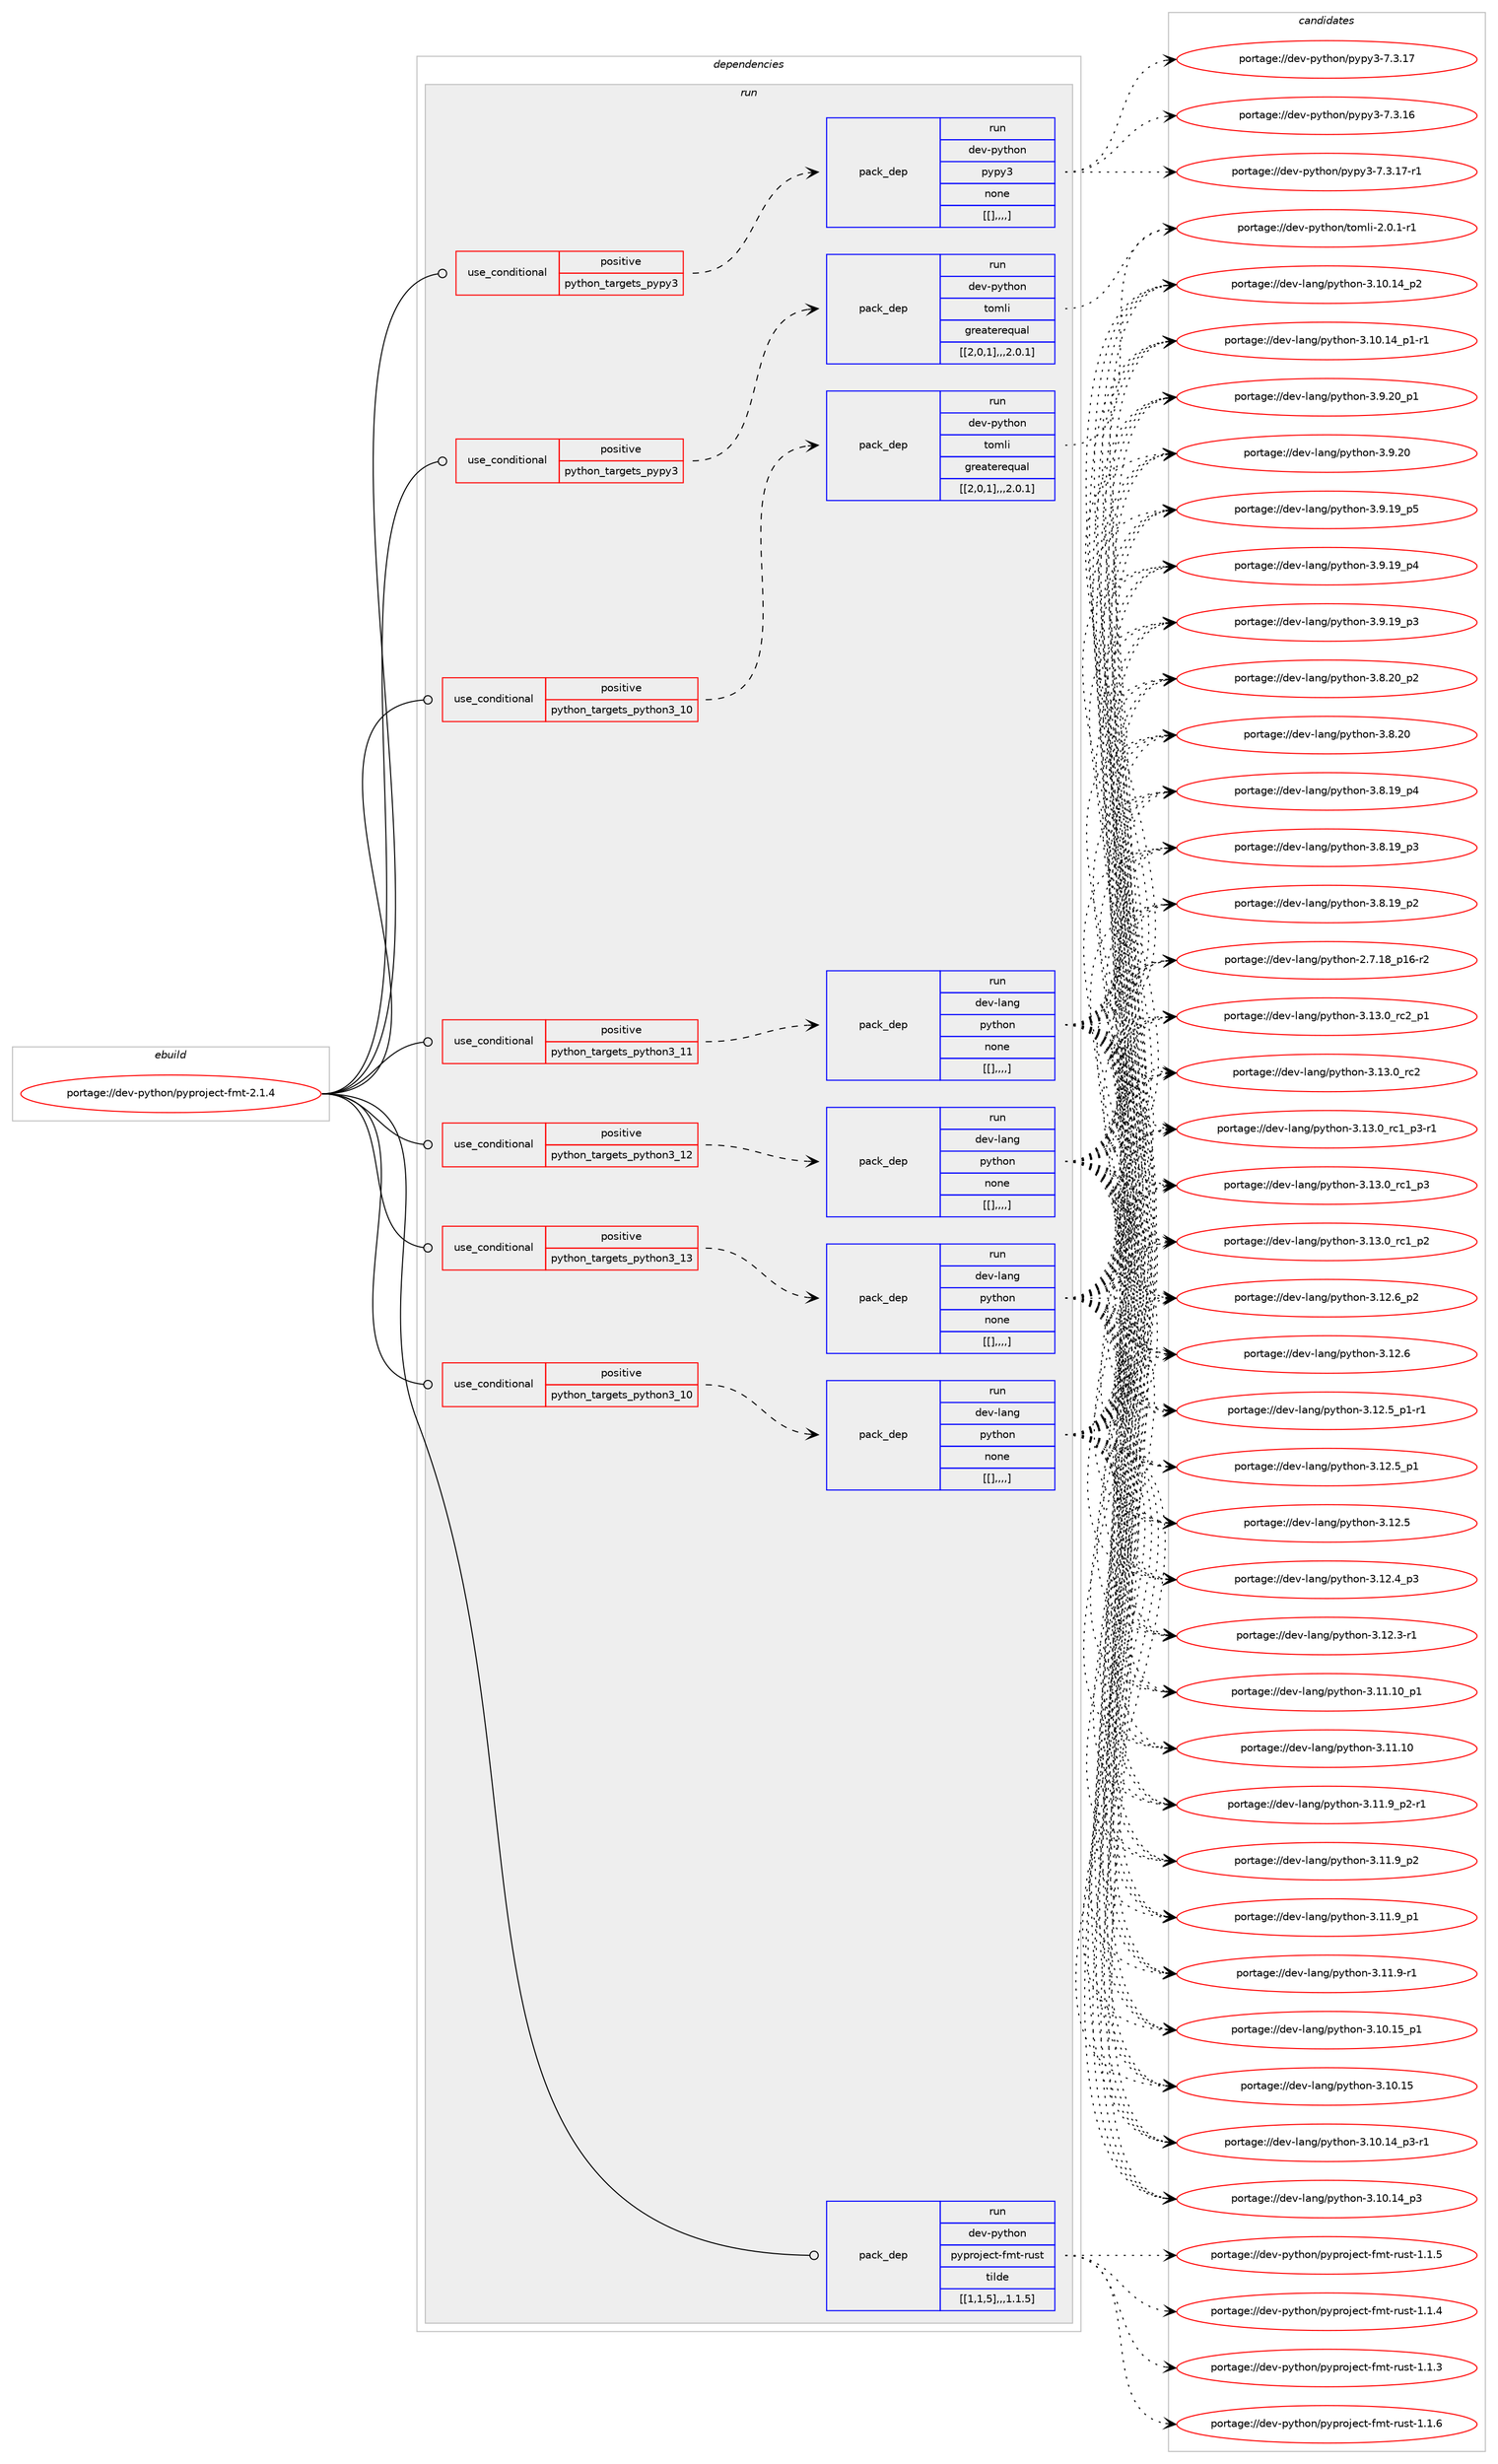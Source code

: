 digraph prolog {

# *************
# Graph options
# *************

newrank=true;
concentrate=true;
compound=true;
graph [rankdir=LR,fontname=Helvetica,fontsize=10,ranksep=1.5];#, ranksep=2.5, nodesep=0.2];
edge  [arrowhead=vee];
node  [fontname=Helvetica,fontsize=10];

# **********
# The ebuild
# **********

subgraph cluster_leftcol {
color=gray;
label=<<i>ebuild</i>>;
id [label="portage://dev-python/pyproject-fmt-2.1.4", color=red, width=4, href="../dev-python/pyproject-fmt-2.1.4.svg"];
}

# ****************
# The dependencies
# ****************

subgraph cluster_midcol {
color=gray;
label=<<i>dependencies</i>>;
subgraph cluster_compile {
fillcolor="#eeeeee";
style=filled;
label=<<i>compile</i>>;
}
subgraph cluster_compileandrun {
fillcolor="#eeeeee";
style=filled;
label=<<i>compile and run</i>>;
}
subgraph cluster_run {
fillcolor="#eeeeee";
style=filled;
label=<<i>run</i>>;
subgraph cond38905 {
dependency160375 [label=<<TABLE BORDER="0" CELLBORDER="1" CELLSPACING="0" CELLPADDING="4"><TR><TD ROWSPAN="3" CELLPADDING="10">use_conditional</TD></TR><TR><TD>positive</TD></TR><TR><TD>python_targets_pypy3</TD></TR></TABLE>>, shape=none, color=red];
subgraph pack120244 {
dependency160376 [label=<<TABLE BORDER="0" CELLBORDER="1" CELLSPACING="0" CELLPADDING="4" WIDTH="220"><TR><TD ROWSPAN="6" CELLPADDING="30">pack_dep</TD></TR><TR><TD WIDTH="110">run</TD></TR><TR><TD>dev-python</TD></TR><TR><TD>pypy3</TD></TR><TR><TD>none</TD></TR><TR><TD>[[],,,,]</TD></TR></TABLE>>, shape=none, color=blue];
}
dependency160375:e -> dependency160376:w [weight=20,style="dashed",arrowhead="vee"];
}
id:e -> dependency160375:w [weight=20,style="solid",arrowhead="odot"];
subgraph cond38906 {
dependency160377 [label=<<TABLE BORDER="0" CELLBORDER="1" CELLSPACING="0" CELLPADDING="4"><TR><TD ROWSPAN="3" CELLPADDING="10">use_conditional</TD></TR><TR><TD>positive</TD></TR><TR><TD>python_targets_pypy3</TD></TR></TABLE>>, shape=none, color=red];
subgraph pack120245 {
dependency160378 [label=<<TABLE BORDER="0" CELLBORDER="1" CELLSPACING="0" CELLPADDING="4" WIDTH="220"><TR><TD ROWSPAN="6" CELLPADDING="30">pack_dep</TD></TR><TR><TD WIDTH="110">run</TD></TR><TR><TD>dev-python</TD></TR><TR><TD>tomli</TD></TR><TR><TD>greaterequal</TD></TR><TR><TD>[[2,0,1],,,2.0.1]</TD></TR></TABLE>>, shape=none, color=blue];
}
dependency160377:e -> dependency160378:w [weight=20,style="dashed",arrowhead="vee"];
}
id:e -> dependency160377:w [weight=20,style="solid",arrowhead="odot"];
subgraph cond38907 {
dependency160379 [label=<<TABLE BORDER="0" CELLBORDER="1" CELLSPACING="0" CELLPADDING="4"><TR><TD ROWSPAN="3" CELLPADDING="10">use_conditional</TD></TR><TR><TD>positive</TD></TR><TR><TD>python_targets_python3_10</TD></TR></TABLE>>, shape=none, color=red];
subgraph pack120246 {
dependency160380 [label=<<TABLE BORDER="0" CELLBORDER="1" CELLSPACING="0" CELLPADDING="4" WIDTH="220"><TR><TD ROWSPAN="6" CELLPADDING="30">pack_dep</TD></TR><TR><TD WIDTH="110">run</TD></TR><TR><TD>dev-lang</TD></TR><TR><TD>python</TD></TR><TR><TD>none</TD></TR><TR><TD>[[],,,,]</TD></TR></TABLE>>, shape=none, color=blue];
}
dependency160379:e -> dependency160380:w [weight=20,style="dashed",arrowhead="vee"];
}
id:e -> dependency160379:w [weight=20,style="solid",arrowhead="odot"];
subgraph cond38908 {
dependency160381 [label=<<TABLE BORDER="0" CELLBORDER="1" CELLSPACING="0" CELLPADDING="4"><TR><TD ROWSPAN="3" CELLPADDING="10">use_conditional</TD></TR><TR><TD>positive</TD></TR><TR><TD>python_targets_python3_10</TD></TR></TABLE>>, shape=none, color=red];
subgraph pack120247 {
dependency160382 [label=<<TABLE BORDER="0" CELLBORDER="1" CELLSPACING="0" CELLPADDING="4" WIDTH="220"><TR><TD ROWSPAN="6" CELLPADDING="30">pack_dep</TD></TR><TR><TD WIDTH="110">run</TD></TR><TR><TD>dev-python</TD></TR><TR><TD>tomli</TD></TR><TR><TD>greaterequal</TD></TR><TR><TD>[[2,0,1],,,2.0.1]</TD></TR></TABLE>>, shape=none, color=blue];
}
dependency160381:e -> dependency160382:w [weight=20,style="dashed",arrowhead="vee"];
}
id:e -> dependency160381:w [weight=20,style="solid",arrowhead="odot"];
subgraph cond38909 {
dependency160383 [label=<<TABLE BORDER="0" CELLBORDER="1" CELLSPACING="0" CELLPADDING="4"><TR><TD ROWSPAN="3" CELLPADDING="10">use_conditional</TD></TR><TR><TD>positive</TD></TR><TR><TD>python_targets_python3_11</TD></TR></TABLE>>, shape=none, color=red];
subgraph pack120248 {
dependency160384 [label=<<TABLE BORDER="0" CELLBORDER="1" CELLSPACING="0" CELLPADDING="4" WIDTH="220"><TR><TD ROWSPAN="6" CELLPADDING="30">pack_dep</TD></TR><TR><TD WIDTH="110">run</TD></TR><TR><TD>dev-lang</TD></TR><TR><TD>python</TD></TR><TR><TD>none</TD></TR><TR><TD>[[],,,,]</TD></TR></TABLE>>, shape=none, color=blue];
}
dependency160383:e -> dependency160384:w [weight=20,style="dashed",arrowhead="vee"];
}
id:e -> dependency160383:w [weight=20,style="solid",arrowhead="odot"];
subgraph cond38910 {
dependency160385 [label=<<TABLE BORDER="0" CELLBORDER="1" CELLSPACING="0" CELLPADDING="4"><TR><TD ROWSPAN="3" CELLPADDING="10">use_conditional</TD></TR><TR><TD>positive</TD></TR><TR><TD>python_targets_python3_12</TD></TR></TABLE>>, shape=none, color=red];
subgraph pack120249 {
dependency160386 [label=<<TABLE BORDER="0" CELLBORDER="1" CELLSPACING="0" CELLPADDING="4" WIDTH="220"><TR><TD ROWSPAN="6" CELLPADDING="30">pack_dep</TD></TR><TR><TD WIDTH="110">run</TD></TR><TR><TD>dev-lang</TD></TR><TR><TD>python</TD></TR><TR><TD>none</TD></TR><TR><TD>[[],,,,]</TD></TR></TABLE>>, shape=none, color=blue];
}
dependency160385:e -> dependency160386:w [weight=20,style="dashed",arrowhead="vee"];
}
id:e -> dependency160385:w [weight=20,style="solid",arrowhead="odot"];
subgraph cond38911 {
dependency160387 [label=<<TABLE BORDER="0" CELLBORDER="1" CELLSPACING="0" CELLPADDING="4"><TR><TD ROWSPAN="3" CELLPADDING="10">use_conditional</TD></TR><TR><TD>positive</TD></TR><TR><TD>python_targets_python3_13</TD></TR></TABLE>>, shape=none, color=red];
subgraph pack120250 {
dependency160388 [label=<<TABLE BORDER="0" CELLBORDER="1" CELLSPACING="0" CELLPADDING="4" WIDTH="220"><TR><TD ROWSPAN="6" CELLPADDING="30">pack_dep</TD></TR><TR><TD WIDTH="110">run</TD></TR><TR><TD>dev-lang</TD></TR><TR><TD>python</TD></TR><TR><TD>none</TD></TR><TR><TD>[[],,,,]</TD></TR></TABLE>>, shape=none, color=blue];
}
dependency160387:e -> dependency160388:w [weight=20,style="dashed",arrowhead="vee"];
}
id:e -> dependency160387:w [weight=20,style="solid",arrowhead="odot"];
subgraph pack120251 {
dependency160389 [label=<<TABLE BORDER="0" CELLBORDER="1" CELLSPACING="0" CELLPADDING="4" WIDTH="220"><TR><TD ROWSPAN="6" CELLPADDING="30">pack_dep</TD></TR><TR><TD WIDTH="110">run</TD></TR><TR><TD>dev-python</TD></TR><TR><TD>pyproject-fmt-rust</TD></TR><TR><TD>tilde</TD></TR><TR><TD>[[1,1,5],,,1.1.5]</TD></TR></TABLE>>, shape=none, color=blue];
}
id:e -> dependency160389:w [weight=20,style="solid",arrowhead="odot"];
}
}

# **************
# The candidates
# **************

subgraph cluster_choices {
rank=same;
color=gray;
label=<<i>candidates</i>>;

subgraph choice120244 {
color=black;
nodesep=1;
choice100101118451121211161041111104711212111212151455546514649554511449 [label="portage://dev-python/pypy3-7.3.17-r1", color=red, width=4,href="../dev-python/pypy3-7.3.17-r1.svg"];
choice10010111845112121116104111110471121211121215145554651464955 [label="portage://dev-python/pypy3-7.3.17", color=red, width=4,href="../dev-python/pypy3-7.3.17.svg"];
choice10010111845112121116104111110471121211121215145554651464954 [label="portage://dev-python/pypy3-7.3.16", color=red, width=4,href="../dev-python/pypy3-7.3.16.svg"];
dependency160376:e -> choice100101118451121211161041111104711212111212151455546514649554511449:w [style=dotted,weight="100"];
dependency160376:e -> choice10010111845112121116104111110471121211121215145554651464955:w [style=dotted,weight="100"];
dependency160376:e -> choice10010111845112121116104111110471121211121215145554651464954:w [style=dotted,weight="100"];
}
subgraph choice120245 {
color=black;
nodesep=1;
choice10010111845112121116104111110471161111091081054550464846494511449 [label="portage://dev-python/tomli-2.0.1-r1", color=red, width=4,href="../dev-python/tomli-2.0.1-r1.svg"];
dependency160378:e -> choice10010111845112121116104111110471161111091081054550464846494511449:w [style=dotted,weight="100"];
}
subgraph choice120246 {
color=black;
nodesep=1;
choice100101118451089711010347112121116104111110455146495146489511499509511249 [label="portage://dev-lang/python-3.13.0_rc2_p1", color=red, width=4,href="../dev-lang/python-3.13.0_rc2_p1.svg"];
choice10010111845108971101034711212111610411111045514649514648951149950 [label="portage://dev-lang/python-3.13.0_rc2", color=red, width=4,href="../dev-lang/python-3.13.0_rc2.svg"];
choice1001011184510897110103471121211161041111104551464951464895114994995112514511449 [label="portage://dev-lang/python-3.13.0_rc1_p3-r1", color=red, width=4,href="../dev-lang/python-3.13.0_rc1_p3-r1.svg"];
choice100101118451089711010347112121116104111110455146495146489511499499511251 [label="portage://dev-lang/python-3.13.0_rc1_p3", color=red, width=4,href="../dev-lang/python-3.13.0_rc1_p3.svg"];
choice100101118451089711010347112121116104111110455146495146489511499499511250 [label="portage://dev-lang/python-3.13.0_rc1_p2", color=red, width=4,href="../dev-lang/python-3.13.0_rc1_p2.svg"];
choice100101118451089711010347112121116104111110455146495046549511250 [label="portage://dev-lang/python-3.12.6_p2", color=red, width=4,href="../dev-lang/python-3.12.6_p2.svg"];
choice10010111845108971101034711212111610411111045514649504654 [label="portage://dev-lang/python-3.12.6", color=red, width=4,href="../dev-lang/python-3.12.6.svg"];
choice1001011184510897110103471121211161041111104551464950465395112494511449 [label="portage://dev-lang/python-3.12.5_p1-r1", color=red, width=4,href="../dev-lang/python-3.12.5_p1-r1.svg"];
choice100101118451089711010347112121116104111110455146495046539511249 [label="portage://dev-lang/python-3.12.5_p1", color=red, width=4,href="../dev-lang/python-3.12.5_p1.svg"];
choice10010111845108971101034711212111610411111045514649504653 [label="portage://dev-lang/python-3.12.5", color=red, width=4,href="../dev-lang/python-3.12.5.svg"];
choice100101118451089711010347112121116104111110455146495046529511251 [label="portage://dev-lang/python-3.12.4_p3", color=red, width=4,href="../dev-lang/python-3.12.4_p3.svg"];
choice100101118451089711010347112121116104111110455146495046514511449 [label="portage://dev-lang/python-3.12.3-r1", color=red, width=4,href="../dev-lang/python-3.12.3-r1.svg"];
choice10010111845108971101034711212111610411111045514649494649489511249 [label="portage://dev-lang/python-3.11.10_p1", color=red, width=4,href="../dev-lang/python-3.11.10_p1.svg"];
choice1001011184510897110103471121211161041111104551464949464948 [label="portage://dev-lang/python-3.11.10", color=red, width=4,href="../dev-lang/python-3.11.10.svg"];
choice1001011184510897110103471121211161041111104551464949465795112504511449 [label="portage://dev-lang/python-3.11.9_p2-r1", color=red, width=4,href="../dev-lang/python-3.11.9_p2-r1.svg"];
choice100101118451089711010347112121116104111110455146494946579511250 [label="portage://dev-lang/python-3.11.9_p2", color=red, width=4,href="../dev-lang/python-3.11.9_p2.svg"];
choice100101118451089711010347112121116104111110455146494946579511249 [label="portage://dev-lang/python-3.11.9_p1", color=red, width=4,href="../dev-lang/python-3.11.9_p1.svg"];
choice100101118451089711010347112121116104111110455146494946574511449 [label="portage://dev-lang/python-3.11.9-r1", color=red, width=4,href="../dev-lang/python-3.11.9-r1.svg"];
choice10010111845108971101034711212111610411111045514649484649539511249 [label="portage://dev-lang/python-3.10.15_p1", color=red, width=4,href="../dev-lang/python-3.10.15_p1.svg"];
choice1001011184510897110103471121211161041111104551464948464953 [label="portage://dev-lang/python-3.10.15", color=red, width=4,href="../dev-lang/python-3.10.15.svg"];
choice100101118451089711010347112121116104111110455146494846495295112514511449 [label="portage://dev-lang/python-3.10.14_p3-r1", color=red, width=4,href="../dev-lang/python-3.10.14_p3-r1.svg"];
choice10010111845108971101034711212111610411111045514649484649529511251 [label="portage://dev-lang/python-3.10.14_p3", color=red, width=4,href="../dev-lang/python-3.10.14_p3.svg"];
choice10010111845108971101034711212111610411111045514649484649529511250 [label="portage://dev-lang/python-3.10.14_p2", color=red, width=4,href="../dev-lang/python-3.10.14_p2.svg"];
choice100101118451089711010347112121116104111110455146494846495295112494511449 [label="portage://dev-lang/python-3.10.14_p1-r1", color=red, width=4,href="../dev-lang/python-3.10.14_p1-r1.svg"];
choice100101118451089711010347112121116104111110455146574650489511249 [label="portage://dev-lang/python-3.9.20_p1", color=red, width=4,href="../dev-lang/python-3.9.20_p1.svg"];
choice10010111845108971101034711212111610411111045514657465048 [label="portage://dev-lang/python-3.9.20", color=red, width=4,href="../dev-lang/python-3.9.20.svg"];
choice100101118451089711010347112121116104111110455146574649579511253 [label="portage://dev-lang/python-3.9.19_p5", color=red, width=4,href="../dev-lang/python-3.9.19_p5.svg"];
choice100101118451089711010347112121116104111110455146574649579511252 [label="portage://dev-lang/python-3.9.19_p4", color=red, width=4,href="../dev-lang/python-3.9.19_p4.svg"];
choice100101118451089711010347112121116104111110455146574649579511251 [label="portage://dev-lang/python-3.9.19_p3", color=red, width=4,href="../dev-lang/python-3.9.19_p3.svg"];
choice100101118451089711010347112121116104111110455146564650489511250 [label="portage://dev-lang/python-3.8.20_p2", color=red, width=4,href="../dev-lang/python-3.8.20_p2.svg"];
choice10010111845108971101034711212111610411111045514656465048 [label="portage://dev-lang/python-3.8.20", color=red, width=4,href="../dev-lang/python-3.8.20.svg"];
choice100101118451089711010347112121116104111110455146564649579511252 [label="portage://dev-lang/python-3.8.19_p4", color=red, width=4,href="../dev-lang/python-3.8.19_p4.svg"];
choice100101118451089711010347112121116104111110455146564649579511251 [label="portage://dev-lang/python-3.8.19_p3", color=red, width=4,href="../dev-lang/python-3.8.19_p3.svg"];
choice100101118451089711010347112121116104111110455146564649579511250 [label="portage://dev-lang/python-3.8.19_p2", color=red, width=4,href="../dev-lang/python-3.8.19_p2.svg"];
choice100101118451089711010347112121116104111110455046554649569511249544511450 [label="portage://dev-lang/python-2.7.18_p16-r2", color=red, width=4,href="../dev-lang/python-2.7.18_p16-r2.svg"];
dependency160380:e -> choice100101118451089711010347112121116104111110455146495146489511499509511249:w [style=dotted,weight="100"];
dependency160380:e -> choice10010111845108971101034711212111610411111045514649514648951149950:w [style=dotted,weight="100"];
dependency160380:e -> choice1001011184510897110103471121211161041111104551464951464895114994995112514511449:w [style=dotted,weight="100"];
dependency160380:e -> choice100101118451089711010347112121116104111110455146495146489511499499511251:w [style=dotted,weight="100"];
dependency160380:e -> choice100101118451089711010347112121116104111110455146495146489511499499511250:w [style=dotted,weight="100"];
dependency160380:e -> choice100101118451089711010347112121116104111110455146495046549511250:w [style=dotted,weight="100"];
dependency160380:e -> choice10010111845108971101034711212111610411111045514649504654:w [style=dotted,weight="100"];
dependency160380:e -> choice1001011184510897110103471121211161041111104551464950465395112494511449:w [style=dotted,weight="100"];
dependency160380:e -> choice100101118451089711010347112121116104111110455146495046539511249:w [style=dotted,weight="100"];
dependency160380:e -> choice10010111845108971101034711212111610411111045514649504653:w [style=dotted,weight="100"];
dependency160380:e -> choice100101118451089711010347112121116104111110455146495046529511251:w [style=dotted,weight="100"];
dependency160380:e -> choice100101118451089711010347112121116104111110455146495046514511449:w [style=dotted,weight="100"];
dependency160380:e -> choice10010111845108971101034711212111610411111045514649494649489511249:w [style=dotted,weight="100"];
dependency160380:e -> choice1001011184510897110103471121211161041111104551464949464948:w [style=dotted,weight="100"];
dependency160380:e -> choice1001011184510897110103471121211161041111104551464949465795112504511449:w [style=dotted,weight="100"];
dependency160380:e -> choice100101118451089711010347112121116104111110455146494946579511250:w [style=dotted,weight="100"];
dependency160380:e -> choice100101118451089711010347112121116104111110455146494946579511249:w [style=dotted,weight="100"];
dependency160380:e -> choice100101118451089711010347112121116104111110455146494946574511449:w [style=dotted,weight="100"];
dependency160380:e -> choice10010111845108971101034711212111610411111045514649484649539511249:w [style=dotted,weight="100"];
dependency160380:e -> choice1001011184510897110103471121211161041111104551464948464953:w [style=dotted,weight="100"];
dependency160380:e -> choice100101118451089711010347112121116104111110455146494846495295112514511449:w [style=dotted,weight="100"];
dependency160380:e -> choice10010111845108971101034711212111610411111045514649484649529511251:w [style=dotted,weight="100"];
dependency160380:e -> choice10010111845108971101034711212111610411111045514649484649529511250:w [style=dotted,weight="100"];
dependency160380:e -> choice100101118451089711010347112121116104111110455146494846495295112494511449:w [style=dotted,weight="100"];
dependency160380:e -> choice100101118451089711010347112121116104111110455146574650489511249:w [style=dotted,weight="100"];
dependency160380:e -> choice10010111845108971101034711212111610411111045514657465048:w [style=dotted,weight="100"];
dependency160380:e -> choice100101118451089711010347112121116104111110455146574649579511253:w [style=dotted,weight="100"];
dependency160380:e -> choice100101118451089711010347112121116104111110455146574649579511252:w [style=dotted,weight="100"];
dependency160380:e -> choice100101118451089711010347112121116104111110455146574649579511251:w [style=dotted,weight="100"];
dependency160380:e -> choice100101118451089711010347112121116104111110455146564650489511250:w [style=dotted,weight="100"];
dependency160380:e -> choice10010111845108971101034711212111610411111045514656465048:w [style=dotted,weight="100"];
dependency160380:e -> choice100101118451089711010347112121116104111110455146564649579511252:w [style=dotted,weight="100"];
dependency160380:e -> choice100101118451089711010347112121116104111110455146564649579511251:w [style=dotted,weight="100"];
dependency160380:e -> choice100101118451089711010347112121116104111110455146564649579511250:w [style=dotted,weight="100"];
dependency160380:e -> choice100101118451089711010347112121116104111110455046554649569511249544511450:w [style=dotted,weight="100"];
}
subgraph choice120247 {
color=black;
nodesep=1;
choice10010111845112121116104111110471161111091081054550464846494511449 [label="portage://dev-python/tomli-2.0.1-r1", color=red, width=4,href="../dev-python/tomli-2.0.1-r1.svg"];
dependency160382:e -> choice10010111845112121116104111110471161111091081054550464846494511449:w [style=dotted,weight="100"];
}
subgraph choice120248 {
color=black;
nodesep=1;
choice100101118451089711010347112121116104111110455146495146489511499509511249 [label="portage://dev-lang/python-3.13.0_rc2_p1", color=red, width=4,href="../dev-lang/python-3.13.0_rc2_p1.svg"];
choice10010111845108971101034711212111610411111045514649514648951149950 [label="portage://dev-lang/python-3.13.0_rc2", color=red, width=4,href="../dev-lang/python-3.13.0_rc2.svg"];
choice1001011184510897110103471121211161041111104551464951464895114994995112514511449 [label="portage://dev-lang/python-3.13.0_rc1_p3-r1", color=red, width=4,href="../dev-lang/python-3.13.0_rc1_p3-r1.svg"];
choice100101118451089711010347112121116104111110455146495146489511499499511251 [label="portage://dev-lang/python-3.13.0_rc1_p3", color=red, width=4,href="../dev-lang/python-3.13.0_rc1_p3.svg"];
choice100101118451089711010347112121116104111110455146495146489511499499511250 [label="portage://dev-lang/python-3.13.0_rc1_p2", color=red, width=4,href="../dev-lang/python-3.13.0_rc1_p2.svg"];
choice100101118451089711010347112121116104111110455146495046549511250 [label="portage://dev-lang/python-3.12.6_p2", color=red, width=4,href="../dev-lang/python-3.12.6_p2.svg"];
choice10010111845108971101034711212111610411111045514649504654 [label="portage://dev-lang/python-3.12.6", color=red, width=4,href="../dev-lang/python-3.12.6.svg"];
choice1001011184510897110103471121211161041111104551464950465395112494511449 [label="portage://dev-lang/python-3.12.5_p1-r1", color=red, width=4,href="../dev-lang/python-3.12.5_p1-r1.svg"];
choice100101118451089711010347112121116104111110455146495046539511249 [label="portage://dev-lang/python-3.12.5_p1", color=red, width=4,href="../dev-lang/python-3.12.5_p1.svg"];
choice10010111845108971101034711212111610411111045514649504653 [label="portage://dev-lang/python-3.12.5", color=red, width=4,href="../dev-lang/python-3.12.5.svg"];
choice100101118451089711010347112121116104111110455146495046529511251 [label="portage://dev-lang/python-3.12.4_p3", color=red, width=4,href="../dev-lang/python-3.12.4_p3.svg"];
choice100101118451089711010347112121116104111110455146495046514511449 [label="portage://dev-lang/python-3.12.3-r1", color=red, width=4,href="../dev-lang/python-3.12.3-r1.svg"];
choice10010111845108971101034711212111610411111045514649494649489511249 [label="portage://dev-lang/python-3.11.10_p1", color=red, width=4,href="../dev-lang/python-3.11.10_p1.svg"];
choice1001011184510897110103471121211161041111104551464949464948 [label="portage://dev-lang/python-3.11.10", color=red, width=4,href="../dev-lang/python-3.11.10.svg"];
choice1001011184510897110103471121211161041111104551464949465795112504511449 [label="portage://dev-lang/python-3.11.9_p2-r1", color=red, width=4,href="../dev-lang/python-3.11.9_p2-r1.svg"];
choice100101118451089711010347112121116104111110455146494946579511250 [label="portage://dev-lang/python-3.11.9_p2", color=red, width=4,href="../dev-lang/python-3.11.9_p2.svg"];
choice100101118451089711010347112121116104111110455146494946579511249 [label="portage://dev-lang/python-3.11.9_p1", color=red, width=4,href="../dev-lang/python-3.11.9_p1.svg"];
choice100101118451089711010347112121116104111110455146494946574511449 [label="portage://dev-lang/python-3.11.9-r1", color=red, width=4,href="../dev-lang/python-3.11.9-r1.svg"];
choice10010111845108971101034711212111610411111045514649484649539511249 [label="portage://dev-lang/python-3.10.15_p1", color=red, width=4,href="../dev-lang/python-3.10.15_p1.svg"];
choice1001011184510897110103471121211161041111104551464948464953 [label="portage://dev-lang/python-3.10.15", color=red, width=4,href="../dev-lang/python-3.10.15.svg"];
choice100101118451089711010347112121116104111110455146494846495295112514511449 [label="portage://dev-lang/python-3.10.14_p3-r1", color=red, width=4,href="../dev-lang/python-3.10.14_p3-r1.svg"];
choice10010111845108971101034711212111610411111045514649484649529511251 [label="portage://dev-lang/python-3.10.14_p3", color=red, width=4,href="../dev-lang/python-3.10.14_p3.svg"];
choice10010111845108971101034711212111610411111045514649484649529511250 [label="portage://dev-lang/python-3.10.14_p2", color=red, width=4,href="../dev-lang/python-3.10.14_p2.svg"];
choice100101118451089711010347112121116104111110455146494846495295112494511449 [label="portage://dev-lang/python-3.10.14_p1-r1", color=red, width=4,href="../dev-lang/python-3.10.14_p1-r1.svg"];
choice100101118451089711010347112121116104111110455146574650489511249 [label="portage://dev-lang/python-3.9.20_p1", color=red, width=4,href="../dev-lang/python-3.9.20_p1.svg"];
choice10010111845108971101034711212111610411111045514657465048 [label="portage://dev-lang/python-3.9.20", color=red, width=4,href="../dev-lang/python-3.9.20.svg"];
choice100101118451089711010347112121116104111110455146574649579511253 [label="portage://dev-lang/python-3.9.19_p5", color=red, width=4,href="../dev-lang/python-3.9.19_p5.svg"];
choice100101118451089711010347112121116104111110455146574649579511252 [label="portage://dev-lang/python-3.9.19_p4", color=red, width=4,href="../dev-lang/python-3.9.19_p4.svg"];
choice100101118451089711010347112121116104111110455146574649579511251 [label="portage://dev-lang/python-3.9.19_p3", color=red, width=4,href="../dev-lang/python-3.9.19_p3.svg"];
choice100101118451089711010347112121116104111110455146564650489511250 [label="portage://dev-lang/python-3.8.20_p2", color=red, width=4,href="../dev-lang/python-3.8.20_p2.svg"];
choice10010111845108971101034711212111610411111045514656465048 [label="portage://dev-lang/python-3.8.20", color=red, width=4,href="../dev-lang/python-3.8.20.svg"];
choice100101118451089711010347112121116104111110455146564649579511252 [label="portage://dev-lang/python-3.8.19_p4", color=red, width=4,href="../dev-lang/python-3.8.19_p4.svg"];
choice100101118451089711010347112121116104111110455146564649579511251 [label="portage://dev-lang/python-3.8.19_p3", color=red, width=4,href="../dev-lang/python-3.8.19_p3.svg"];
choice100101118451089711010347112121116104111110455146564649579511250 [label="portage://dev-lang/python-3.8.19_p2", color=red, width=4,href="../dev-lang/python-3.8.19_p2.svg"];
choice100101118451089711010347112121116104111110455046554649569511249544511450 [label="portage://dev-lang/python-2.7.18_p16-r2", color=red, width=4,href="../dev-lang/python-2.7.18_p16-r2.svg"];
dependency160384:e -> choice100101118451089711010347112121116104111110455146495146489511499509511249:w [style=dotted,weight="100"];
dependency160384:e -> choice10010111845108971101034711212111610411111045514649514648951149950:w [style=dotted,weight="100"];
dependency160384:e -> choice1001011184510897110103471121211161041111104551464951464895114994995112514511449:w [style=dotted,weight="100"];
dependency160384:e -> choice100101118451089711010347112121116104111110455146495146489511499499511251:w [style=dotted,weight="100"];
dependency160384:e -> choice100101118451089711010347112121116104111110455146495146489511499499511250:w [style=dotted,weight="100"];
dependency160384:e -> choice100101118451089711010347112121116104111110455146495046549511250:w [style=dotted,weight="100"];
dependency160384:e -> choice10010111845108971101034711212111610411111045514649504654:w [style=dotted,weight="100"];
dependency160384:e -> choice1001011184510897110103471121211161041111104551464950465395112494511449:w [style=dotted,weight="100"];
dependency160384:e -> choice100101118451089711010347112121116104111110455146495046539511249:w [style=dotted,weight="100"];
dependency160384:e -> choice10010111845108971101034711212111610411111045514649504653:w [style=dotted,weight="100"];
dependency160384:e -> choice100101118451089711010347112121116104111110455146495046529511251:w [style=dotted,weight="100"];
dependency160384:e -> choice100101118451089711010347112121116104111110455146495046514511449:w [style=dotted,weight="100"];
dependency160384:e -> choice10010111845108971101034711212111610411111045514649494649489511249:w [style=dotted,weight="100"];
dependency160384:e -> choice1001011184510897110103471121211161041111104551464949464948:w [style=dotted,weight="100"];
dependency160384:e -> choice1001011184510897110103471121211161041111104551464949465795112504511449:w [style=dotted,weight="100"];
dependency160384:e -> choice100101118451089711010347112121116104111110455146494946579511250:w [style=dotted,weight="100"];
dependency160384:e -> choice100101118451089711010347112121116104111110455146494946579511249:w [style=dotted,weight="100"];
dependency160384:e -> choice100101118451089711010347112121116104111110455146494946574511449:w [style=dotted,weight="100"];
dependency160384:e -> choice10010111845108971101034711212111610411111045514649484649539511249:w [style=dotted,weight="100"];
dependency160384:e -> choice1001011184510897110103471121211161041111104551464948464953:w [style=dotted,weight="100"];
dependency160384:e -> choice100101118451089711010347112121116104111110455146494846495295112514511449:w [style=dotted,weight="100"];
dependency160384:e -> choice10010111845108971101034711212111610411111045514649484649529511251:w [style=dotted,weight="100"];
dependency160384:e -> choice10010111845108971101034711212111610411111045514649484649529511250:w [style=dotted,weight="100"];
dependency160384:e -> choice100101118451089711010347112121116104111110455146494846495295112494511449:w [style=dotted,weight="100"];
dependency160384:e -> choice100101118451089711010347112121116104111110455146574650489511249:w [style=dotted,weight="100"];
dependency160384:e -> choice10010111845108971101034711212111610411111045514657465048:w [style=dotted,weight="100"];
dependency160384:e -> choice100101118451089711010347112121116104111110455146574649579511253:w [style=dotted,weight="100"];
dependency160384:e -> choice100101118451089711010347112121116104111110455146574649579511252:w [style=dotted,weight="100"];
dependency160384:e -> choice100101118451089711010347112121116104111110455146574649579511251:w [style=dotted,weight="100"];
dependency160384:e -> choice100101118451089711010347112121116104111110455146564650489511250:w [style=dotted,weight="100"];
dependency160384:e -> choice10010111845108971101034711212111610411111045514656465048:w [style=dotted,weight="100"];
dependency160384:e -> choice100101118451089711010347112121116104111110455146564649579511252:w [style=dotted,weight="100"];
dependency160384:e -> choice100101118451089711010347112121116104111110455146564649579511251:w [style=dotted,weight="100"];
dependency160384:e -> choice100101118451089711010347112121116104111110455146564649579511250:w [style=dotted,weight="100"];
dependency160384:e -> choice100101118451089711010347112121116104111110455046554649569511249544511450:w [style=dotted,weight="100"];
}
subgraph choice120249 {
color=black;
nodesep=1;
choice100101118451089711010347112121116104111110455146495146489511499509511249 [label="portage://dev-lang/python-3.13.0_rc2_p1", color=red, width=4,href="../dev-lang/python-3.13.0_rc2_p1.svg"];
choice10010111845108971101034711212111610411111045514649514648951149950 [label="portage://dev-lang/python-3.13.0_rc2", color=red, width=4,href="../dev-lang/python-3.13.0_rc2.svg"];
choice1001011184510897110103471121211161041111104551464951464895114994995112514511449 [label="portage://dev-lang/python-3.13.0_rc1_p3-r1", color=red, width=4,href="../dev-lang/python-3.13.0_rc1_p3-r1.svg"];
choice100101118451089711010347112121116104111110455146495146489511499499511251 [label="portage://dev-lang/python-3.13.0_rc1_p3", color=red, width=4,href="../dev-lang/python-3.13.0_rc1_p3.svg"];
choice100101118451089711010347112121116104111110455146495146489511499499511250 [label="portage://dev-lang/python-3.13.0_rc1_p2", color=red, width=4,href="../dev-lang/python-3.13.0_rc1_p2.svg"];
choice100101118451089711010347112121116104111110455146495046549511250 [label="portage://dev-lang/python-3.12.6_p2", color=red, width=4,href="../dev-lang/python-3.12.6_p2.svg"];
choice10010111845108971101034711212111610411111045514649504654 [label="portage://dev-lang/python-3.12.6", color=red, width=4,href="../dev-lang/python-3.12.6.svg"];
choice1001011184510897110103471121211161041111104551464950465395112494511449 [label="portage://dev-lang/python-3.12.5_p1-r1", color=red, width=4,href="../dev-lang/python-3.12.5_p1-r1.svg"];
choice100101118451089711010347112121116104111110455146495046539511249 [label="portage://dev-lang/python-3.12.5_p1", color=red, width=4,href="../dev-lang/python-3.12.5_p1.svg"];
choice10010111845108971101034711212111610411111045514649504653 [label="portage://dev-lang/python-3.12.5", color=red, width=4,href="../dev-lang/python-3.12.5.svg"];
choice100101118451089711010347112121116104111110455146495046529511251 [label="portage://dev-lang/python-3.12.4_p3", color=red, width=4,href="../dev-lang/python-3.12.4_p3.svg"];
choice100101118451089711010347112121116104111110455146495046514511449 [label="portage://dev-lang/python-3.12.3-r1", color=red, width=4,href="../dev-lang/python-3.12.3-r1.svg"];
choice10010111845108971101034711212111610411111045514649494649489511249 [label="portage://dev-lang/python-3.11.10_p1", color=red, width=4,href="../dev-lang/python-3.11.10_p1.svg"];
choice1001011184510897110103471121211161041111104551464949464948 [label="portage://dev-lang/python-3.11.10", color=red, width=4,href="../dev-lang/python-3.11.10.svg"];
choice1001011184510897110103471121211161041111104551464949465795112504511449 [label="portage://dev-lang/python-3.11.9_p2-r1", color=red, width=4,href="../dev-lang/python-3.11.9_p2-r1.svg"];
choice100101118451089711010347112121116104111110455146494946579511250 [label="portage://dev-lang/python-3.11.9_p2", color=red, width=4,href="../dev-lang/python-3.11.9_p2.svg"];
choice100101118451089711010347112121116104111110455146494946579511249 [label="portage://dev-lang/python-3.11.9_p1", color=red, width=4,href="../dev-lang/python-3.11.9_p1.svg"];
choice100101118451089711010347112121116104111110455146494946574511449 [label="portage://dev-lang/python-3.11.9-r1", color=red, width=4,href="../dev-lang/python-3.11.9-r1.svg"];
choice10010111845108971101034711212111610411111045514649484649539511249 [label="portage://dev-lang/python-3.10.15_p1", color=red, width=4,href="../dev-lang/python-3.10.15_p1.svg"];
choice1001011184510897110103471121211161041111104551464948464953 [label="portage://dev-lang/python-3.10.15", color=red, width=4,href="../dev-lang/python-3.10.15.svg"];
choice100101118451089711010347112121116104111110455146494846495295112514511449 [label="portage://dev-lang/python-3.10.14_p3-r1", color=red, width=4,href="../dev-lang/python-3.10.14_p3-r1.svg"];
choice10010111845108971101034711212111610411111045514649484649529511251 [label="portage://dev-lang/python-3.10.14_p3", color=red, width=4,href="../dev-lang/python-3.10.14_p3.svg"];
choice10010111845108971101034711212111610411111045514649484649529511250 [label="portage://dev-lang/python-3.10.14_p2", color=red, width=4,href="../dev-lang/python-3.10.14_p2.svg"];
choice100101118451089711010347112121116104111110455146494846495295112494511449 [label="portage://dev-lang/python-3.10.14_p1-r1", color=red, width=4,href="../dev-lang/python-3.10.14_p1-r1.svg"];
choice100101118451089711010347112121116104111110455146574650489511249 [label="portage://dev-lang/python-3.9.20_p1", color=red, width=4,href="../dev-lang/python-3.9.20_p1.svg"];
choice10010111845108971101034711212111610411111045514657465048 [label="portage://dev-lang/python-3.9.20", color=red, width=4,href="../dev-lang/python-3.9.20.svg"];
choice100101118451089711010347112121116104111110455146574649579511253 [label="portage://dev-lang/python-3.9.19_p5", color=red, width=4,href="../dev-lang/python-3.9.19_p5.svg"];
choice100101118451089711010347112121116104111110455146574649579511252 [label="portage://dev-lang/python-3.9.19_p4", color=red, width=4,href="../dev-lang/python-3.9.19_p4.svg"];
choice100101118451089711010347112121116104111110455146574649579511251 [label="portage://dev-lang/python-3.9.19_p3", color=red, width=4,href="../dev-lang/python-3.9.19_p3.svg"];
choice100101118451089711010347112121116104111110455146564650489511250 [label="portage://dev-lang/python-3.8.20_p2", color=red, width=4,href="../dev-lang/python-3.8.20_p2.svg"];
choice10010111845108971101034711212111610411111045514656465048 [label="portage://dev-lang/python-3.8.20", color=red, width=4,href="../dev-lang/python-3.8.20.svg"];
choice100101118451089711010347112121116104111110455146564649579511252 [label="portage://dev-lang/python-3.8.19_p4", color=red, width=4,href="../dev-lang/python-3.8.19_p4.svg"];
choice100101118451089711010347112121116104111110455146564649579511251 [label="portage://dev-lang/python-3.8.19_p3", color=red, width=4,href="../dev-lang/python-3.8.19_p3.svg"];
choice100101118451089711010347112121116104111110455146564649579511250 [label="portage://dev-lang/python-3.8.19_p2", color=red, width=4,href="../dev-lang/python-3.8.19_p2.svg"];
choice100101118451089711010347112121116104111110455046554649569511249544511450 [label="portage://dev-lang/python-2.7.18_p16-r2", color=red, width=4,href="../dev-lang/python-2.7.18_p16-r2.svg"];
dependency160386:e -> choice100101118451089711010347112121116104111110455146495146489511499509511249:w [style=dotted,weight="100"];
dependency160386:e -> choice10010111845108971101034711212111610411111045514649514648951149950:w [style=dotted,weight="100"];
dependency160386:e -> choice1001011184510897110103471121211161041111104551464951464895114994995112514511449:w [style=dotted,weight="100"];
dependency160386:e -> choice100101118451089711010347112121116104111110455146495146489511499499511251:w [style=dotted,weight="100"];
dependency160386:e -> choice100101118451089711010347112121116104111110455146495146489511499499511250:w [style=dotted,weight="100"];
dependency160386:e -> choice100101118451089711010347112121116104111110455146495046549511250:w [style=dotted,weight="100"];
dependency160386:e -> choice10010111845108971101034711212111610411111045514649504654:w [style=dotted,weight="100"];
dependency160386:e -> choice1001011184510897110103471121211161041111104551464950465395112494511449:w [style=dotted,weight="100"];
dependency160386:e -> choice100101118451089711010347112121116104111110455146495046539511249:w [style=dotted,weight="100"];
dependency160386:e -> choice10010111845108971101034711212111610411111045514649504653:w [style=dotted,weight="100"];
dependency160386:e -> choice100101118451089711010347112121116104111110455146495046529511251:w [style=dotted,weight="100"];
dependency160386:e -> choice100101118451089711010347112121116104111110455146495046514511449:w [style=dotted,weight="100"];
dependency160386:e -> choice10010111845108971101034711212111610411111045514649494649489511249:w [style=dotted,weight="100"];
dependency160386:e -> choice1001011184510897110103471121211161041111104551464949464948:w [style=dotted,weight="100"];
dependency160386:e -> choice1001011184510897110103471121211161041111104551464949465795112504511449:w [style=dotted,weight="100"];
dependency160386:e -> choice100101118451089711010347112121116104111110455146494946579511250:w [style=dotted,weight="100"];
dependency160386:e -> choice100101118451089711010347112121116104111110455146494946579511249:w [style=dotted,weight="100"];
dependency160386:e -> choice100101118451089711010347112121116104111110455146494946574511449:w [style=dotted,weight="100"];
dependency160386:e -> choice10010111845108971101034711212111610411111045514649484649539511249:w [style=dotted,weight="100"];
dependency160386:e -> choice1001011184510897110103471121211161041111104551464948464953:w [style=dotted,weight="100"];
dependency160386:e -> choice100101118451089711010347112121116104111110455146494846495295112514511449:w [style=dotted,weight="100"];
dependency160386:e -> choice10010111845108971101034711212111610411111045514649484649529511251:w [style=dotted,weight="100"];
dependency160386:e -> choice10010111845108971101034711212111610411111045514649484649529511250:w [style=dotted,weight="100"];
dependency160386:e -> choice100101118451089711010347112121116104111110455146494846495295112494511449:w [style=dotted,weight="100"];
dependency160386:e -> choice100101118451089711010347112121116104111110455146574650489511249:w [style=dotted,weight="100"];
dependency160386:e -> choice10010111845108971101034711212111610411111045514657465048:w [style=dotted,weight="100"];
dependency160386:e -> choice100101118451089711010347112121116104111110455146574649579511253:w [style=dotted,weight="100"];
dependency160386:e -> choice100101118451089711010347112121116104111110455146574649579511252:w [style=dotted,weight="100"];
dependency160386:e -> choice100101118451089711010347112121116104111110455146574649579511251:w [style=dotted,weight="100"];
dependency160386:e -> choice100101118451089711010347112121116104111110455146564650489511250:w [style=dotted,weight="100"];
dependency160386:e -> choice10010111845108971101034711212111610411111045514656465048:w [style=dotted,weight="100"];
dependency160386:e -> choice100101118451089711010347112121116104111110455146564649579511252:w [style=dotted,weight="100"];
dependency160386:e -> choice100101118451089711010347112121116104111110455146564649579511251:w [style=dotted,weight="100"];
dependency160386:e -> choice100101118451089711010347112121116104111110455146564649579511250:w [style=dotted,weight="100"];
dependency160386:e -> choice100101118451089711010347112121116104111110455046554649569511249544511450:w [style=dotted,weight="100"];
}
subgraph choice120250 {
color=black;
nodesep=1;
choice100101118451089711010347112121116104111110455146495146489511499509511249 [label="portage://dev-lang/python-3.13.0_rc2_p1", color=red, width=4,href="../dev-lang/python-3.13.0_rc2_p1.svg"];
choice10010111845108971101034711212111610411111045514649514648951149950 [label="portage://dev-lang/python-3.13.0_rc2", color=red, width=4,href="../dev-lang/python-3.13.0_rc2.svg"];
choice1001011184510897110103471121211161041111104551464951464895114994995112514511449 [label="portage://dev-lang/python-3.13.0_rc1_p3-r1", color=red, width=4,href="../dev-lang/python-3.13.0_rc1_p3-r1.svg"];
choice100101118451089711010347112121116104111110455146495146489511499499511251 [label="portage://dev-lang/python-3.13.0_rc1_p3", color=red, width=4,href="../dev-lang/python-3.13.0_rc1_p3.svg"];
choice100101118451089711010347112121116104111110455146495146489511499499511250 [label="portage://dev-lang/python-3.13.0_rc1_p2", color=red, width=4,href="../dev-lang/python-3.13.0_rc1_p2.svg"];
choice100101118451089711010347112121116104111110455146495046549511250 [label="portage://dev-lang/python-3.12.6_p2", color=red, width=4,href="../dev-lang/python-3.12.6_p2.svg"];
choice10010111845108971101034711212111610411111045514649504654 [label="portage://dev-lang/python-3.12.6", color=red, width=4,href="../dev-lang/python-3.12.6.svg"];
choice1001011184510897110103471121211161041111104551464950465395112494511449 [label="portage://dev-lang/python-3.12.5_p1-r1", color=red, width=4,href="../dev-lang/python-3.12.5_p1-r1.svg"];
choice100101118451089711010347112121116104111110455146495046539511249 [label="portage://dev-lang/python-3.12.5_p1", color=red, width=4,href="../dev-lang/python-3.12.5_p1.svg"];
choice10010111845108971101034711212111610411111045514649504653 [label="portage://dev-lang/python-3.12.5", color=red, width=4,href="../dev-lang/python-3.12.5.svg"];
choice100101118451089711010347112121116104111110455146495046529511251 [label="portage://dev-lang/python-3.12.4_p3", color=red, width=4,href="../dev-lang/python-3.12.4_p3.svg"];
choice100101118451089711010347112121116104111110455146495046514511449 [label="portage://dev-lang/python-3.12.3-r1", color=red, width=4,href="../dev-lang/python-3.12.3-r1.svg"];
choice10010111845108971101034711212111610411111045514649494649489511249 [label="portage://dev-lang/python-3.11.10_p1", color=red, width=4,href="../dev-lang/python-3.11.10_p1.svg"];
choice1001011184510897110103471121211161041111104551464949464948 [label="portage://dev-lang/python-3.11.10", color=red, width=4,href="../dev-lang/python-3.11.10.svg"];
choice1001011184510897110103471121211161041111104551464949465795112504511449 [label="portage://dev-lang/python-3.11.9_p2-r1", color=red, width=4,href="../dev-lang/python-3.11.9_p2-r1.svg"];
choice100101118451089711010347112121116104111110455146494946579511250 [label="portage://dev-lang/python-3.11.9_p2", color=red, width=4,href="../dev-lang/python-3.11.9_p2.svg"];
choice100101118451089711010347112121116104111110455146494946579511249 [label="portage://dev-lang/python-3.11.9_p1", color=red, width=4,href="../dev-lang/python-3.11.9_p1.svg"];
choice100101118451089711010347112121116104111110455146494946574511449 [label="portage://dev-lang/python-3.11.9-r1", color=red, width=4,href="../dev-lang/python-3.11.9-r1.svg"];
choice10010111845108971101034711212111610411111045514649484649539511249 [label="portage://dev-lang/python-3.10.15_p1", color=red, width=4,href="../dev-lang/python-3.10.15_p1.svg"];
choice1001011184510897110103471121211161041111104551464948464953 [label="portage://dev-lang/python-3.10.15", color=red, width=4,href="../dev-lang/python-3.10.15.svg"];
choice100101118451089711010347112121116104111110455146494846495295112514511449 [label="portage://dev-lang/python-3.10.14_p3-r1", color=red, width=4,href="../dev-lang/python-3.10.14_p3-r1.svg"];
choice10010111845108971101034711212111610411111045514649484649529511251 [label="portage://dev-lang/python-3.10.14_p3", color=red, width=4,href="../dev-lang/python-3.10.14_p3.svg"];
choice10010111845108971101034711212111610411111045514649484649529511250 [label="portage://dev-lang/python-3.10.14_p2", color=red, width=4,href="../dev-lang/python-3.10.14_p2.svg"];
choice100101118451089711010347112121116104111110455146494846495295112494511449 [label="portage://dev-lang/python-3.10.14_p1-r1", color=red, width=4,href="../dev-lang/python-3.10.14_p1-r1.svg"];
choice100101118451089711010347112121116104111110455146574650489511249 [label="portage://dev-lang/python-3.9.20_p1", color=red, width=4,href="../dev-lang/python-3.9.20_p1.svg"];
choice10010111845108971101034711212111610411111045514657465048 [label="portage://dev-lang/python-3.9.20", color=red, width=4,href="../dev-lang/python-3.9.20.svg"];
choice100101118451089711010347112121116104111110455146574649579511253 [label="portage://dev-lang/python-3.9.19_p5", color=red, width=4,href="../dev-lang/python-3.9.19_p5.svg"];
choice100101118451089711010347112121116104111110455146574649579511252 [label="portage://dev-lang/python-3.9.19_p4", color=red, width=4,href="../dev-lang/python-3.9.19_p4.svg"];
choice100101118451089711010347112121116104111110455146574649579511251 [label="portage://dev-lang/python-3.9.19_p3", color=red, width=4,href="../dev-lang/python-3.9.19_p3.svg"];
choice100101118451089711010347112121116104111110455146564650489511250 [label="portage://dev-lang/python-3.8.20_p2", color=red, width=4,href="../dev-lang/python-3.8.20_p2.svg"];
choice10010111845108971101034711212111610411111045514656465048 [label="portage://dev-lang/python-3.8.20", color=red, width=4,href="../dev-lang/python-3.8.20.svg"];
choice100101118451089711010347112121116104111110455146564649579511252 [label="portage://dev-lang/python-3.8.19_p4", color=red, width=4,href="../dev-lang/python-3.8.19_p4.svg"];
choice100101118451089711010347112121116104111110455146564649579511251 [label="portage://dev-lang/python-3.8.19_p3", color=red, width=4,href="../dev-lang/python-3.8.19_p3.svg"];
choice100101118451089711010347112121116104111110455146564649579511250 [label="portage://dev-lang/python-3.8.19_p2", color=red, width=4,href="../dev-lang/python-3.8.19_p2.svg"];
choice100101118451089711010347112121116104111110455046554649569511249544511450 [label="portage://dev-lang/python-2.7.18_p16-r2", color=red, width=4,href="../dev-lang/python-2.7.18_p16-r2.svg"];
dependency160388:e -> choice100101118451089711010347112121116104111110455146495146489511499509511249:w [style=dotted,weight="100"];
dependency160388:e -> choice10010111845108971101034711212111610411111045514649514648951149950:w [style=dotted,weight="100"];
dependency160388:e -> choice1001011184510897110103471121211161041111104551464951464895114994995112514511449:w [style=dotted,weight="100"];
dependency160388:e -> choice100101118451089711010347112121116104111110455146495146489511499499511251:w [style=dotted,weight="100"];
dependency160388:e -> choice100101118451089711010347112121116104111110455146495146489511499499511250:w [style=dotted,weight="100"];
dependency160388:e -> choice100101118451089711010347112121116104111110455146495046549511250:w [style=dotted,weight="100"];
dependency160388:e -> choice10010111845108971101034711212111610411111045514649504654:w [style=dotted,weight="100"];
dependency160388:e -> choice1001011184510897110103471121211161041111104551464950465395112494511449:w [style=dotted,weight="100"];
dependency160388:e -> choice100101118451089711010347112121116104111110455146495046539511249:w [style=dotted,weight="100"];
dependency160388:e -> choice10010111845108971101034711212111610411111045514649504653:w [style=dotted,weight="100"];
dependency160388:e -> choice100101118451089711010347112121116104111110455146495046529511251:w [style=dotted,weight="100"];
dependency160388:e -> choice100101118451089711010347112121116104111110455146495046514511449:w [style=dotted,weight="100"];
dependency160388:e -> choice10010111845108971101034711212111610411111045514649494649489511249:w [style=dotted,weight="100"];
dependency160388:e -> choice1001011184510897110103471121211161041111104551464949464948:w [style=dotted,weight="100"];
dependency160388:e -> choice1001011184510897110103471121211161041111104551464949465795112504511449:w [style=dotted,weight="100"];
dependency160388:e -> choice100101118451089711010347112121116104111110455146494946579511250:w [style=dotted,weight="100"];
dependency160388:e -> choice100101118451089711010347112121116104111110455146494946579511249:w [style=dotted,weight="100"];
dependency160388:e -> choice100101118451089711010347112121116104111110455146494946574511449:w [style=dotted,weight="100"];
dependency160388:e -> choice10010111845108971101034711212111610411111045514649484649539511249:w [style=dotted,weight="100"];
dependency160388:e -> choice1001011184510897110103471121211161041111104551464948464953:w [style=dotted,weight="100"];
dependency160388:e -> choice100101118451089711010347112121116104111110455146494846495295112514511449:w [style=dotted,weight="100"];
dependency160388:e -> choice10010111845108971101034711212111610411111045514649484649529511251:w [style=dotted,weight="100"];
dependency160388:e -> choice10010111845108971101034711212111610411111045514649484649529511250:w [style=dotted,weight="100"];
dependency160388:e -> choice100101118451089711010347112121116104111110455146494846495295112494511449:w [style=dotted,weight="100"];
dependency160388:e -> choice100101118451089711010347112121116104111110455146574650489511249:w [style=dotted,weight="100"];
dependency160388:e -> choice10010111845108971101034711212111610411111045514657465048:w [style=dotted,weight="100"];
dependency160388:e -> choice100101118451089711010347112121116104111110455146574649579511253:w [style=dotted,weight="100"];
dependency160388:e -> choice100101118451089711010347112121116104111110455146574649579511252:w [style=dotted,weight="100"];
dependency160388:e -> choice100101118451089711010347112121116104111110455146574649579511251:w [style=dotted,weight="100"];
dependency160388:e -> choice100101118451089711010347112121116104111110455146564650489511250:w [style=dotted,weight="100"];
dependency160388:e -> choice10010111845108971101034711212111610411111045514656465048:w [style=dotted,weight="100"];
dependency160388:e -> choice100101118451089711010347112121116104111110455146564649579511252:w [style=dotted,weight="100"];
dependency160388:e -> choice100101118451089711010347112121116104111110455146564649579511251:w [style=dotted,weight="100"];
dependency160388:e -> choice100101118451089711010347112121116104111110455146564649579511250:w [style=dotted,weight="100"];
dependency160388:e -> choice100101118451089711010347112121116104111110455046554649569511249544511450:w [style=dotted,weight="100"];
}
subgraph choice120251 {
color=black;
nodesep=1;
choice1001011184511212111610411111047112121112114111106101991164510210911645114117115116454946494654 [label="portage://dev-python/pyproject-fmt-rust-1.1.6", color=red, width=4,href="../dev-python/pyproject-fmt-rust-1.1.6.svg"];
choice1001011184511212111610411111047112121112114111106101991164510210911645114117115116454946494653 [label="portage://dev-python/pyproject-fmt-rust-1.1.5", color=red, width=4,href="../dev-python/pyproject-fmt-rust-1.1.5.svg"];
choice1001011184511212111610411111047112121112114111106101991164510210911645114117115116454946494652 [label="portage://dev-python/pyproject-fmt-rust-1.1.4", color=red, width=4,href="../dev-python/pyproject-fmt-rust-1.1.4.svg"];
choice1001011184511212111610411111047112121112114111106101991164510210911645114117115116454946494651 [label="portage://dev-python/pyproject-fmt-rust-1.1.3", color=red, width=4,href="../dev-python/pyproject-fmt-rust-1.1.3.svg"];
dependency160389:e -> choice1001011184511212111610411111047112121112114111106101991164510210911645114117115116454946494654:w [style=dotted,weight="100"];
dependency160389:e -> choice1001011184511212111610411111047112121112114111106101991164510210911645114117115116454946494653:w [style=dotted,weight="100"];
dependency160389:e -> choice1001011184511212111610411111047112121112114111106101991164510210911645114117115116454946494652:w [style=dotted,weight="100"];
dependency160389:e -> choice1001011184511212111610411111047112121112114111106101991164510210911645114117115116454946494651:w [style=dotted,weight="100"];
}
}

}
